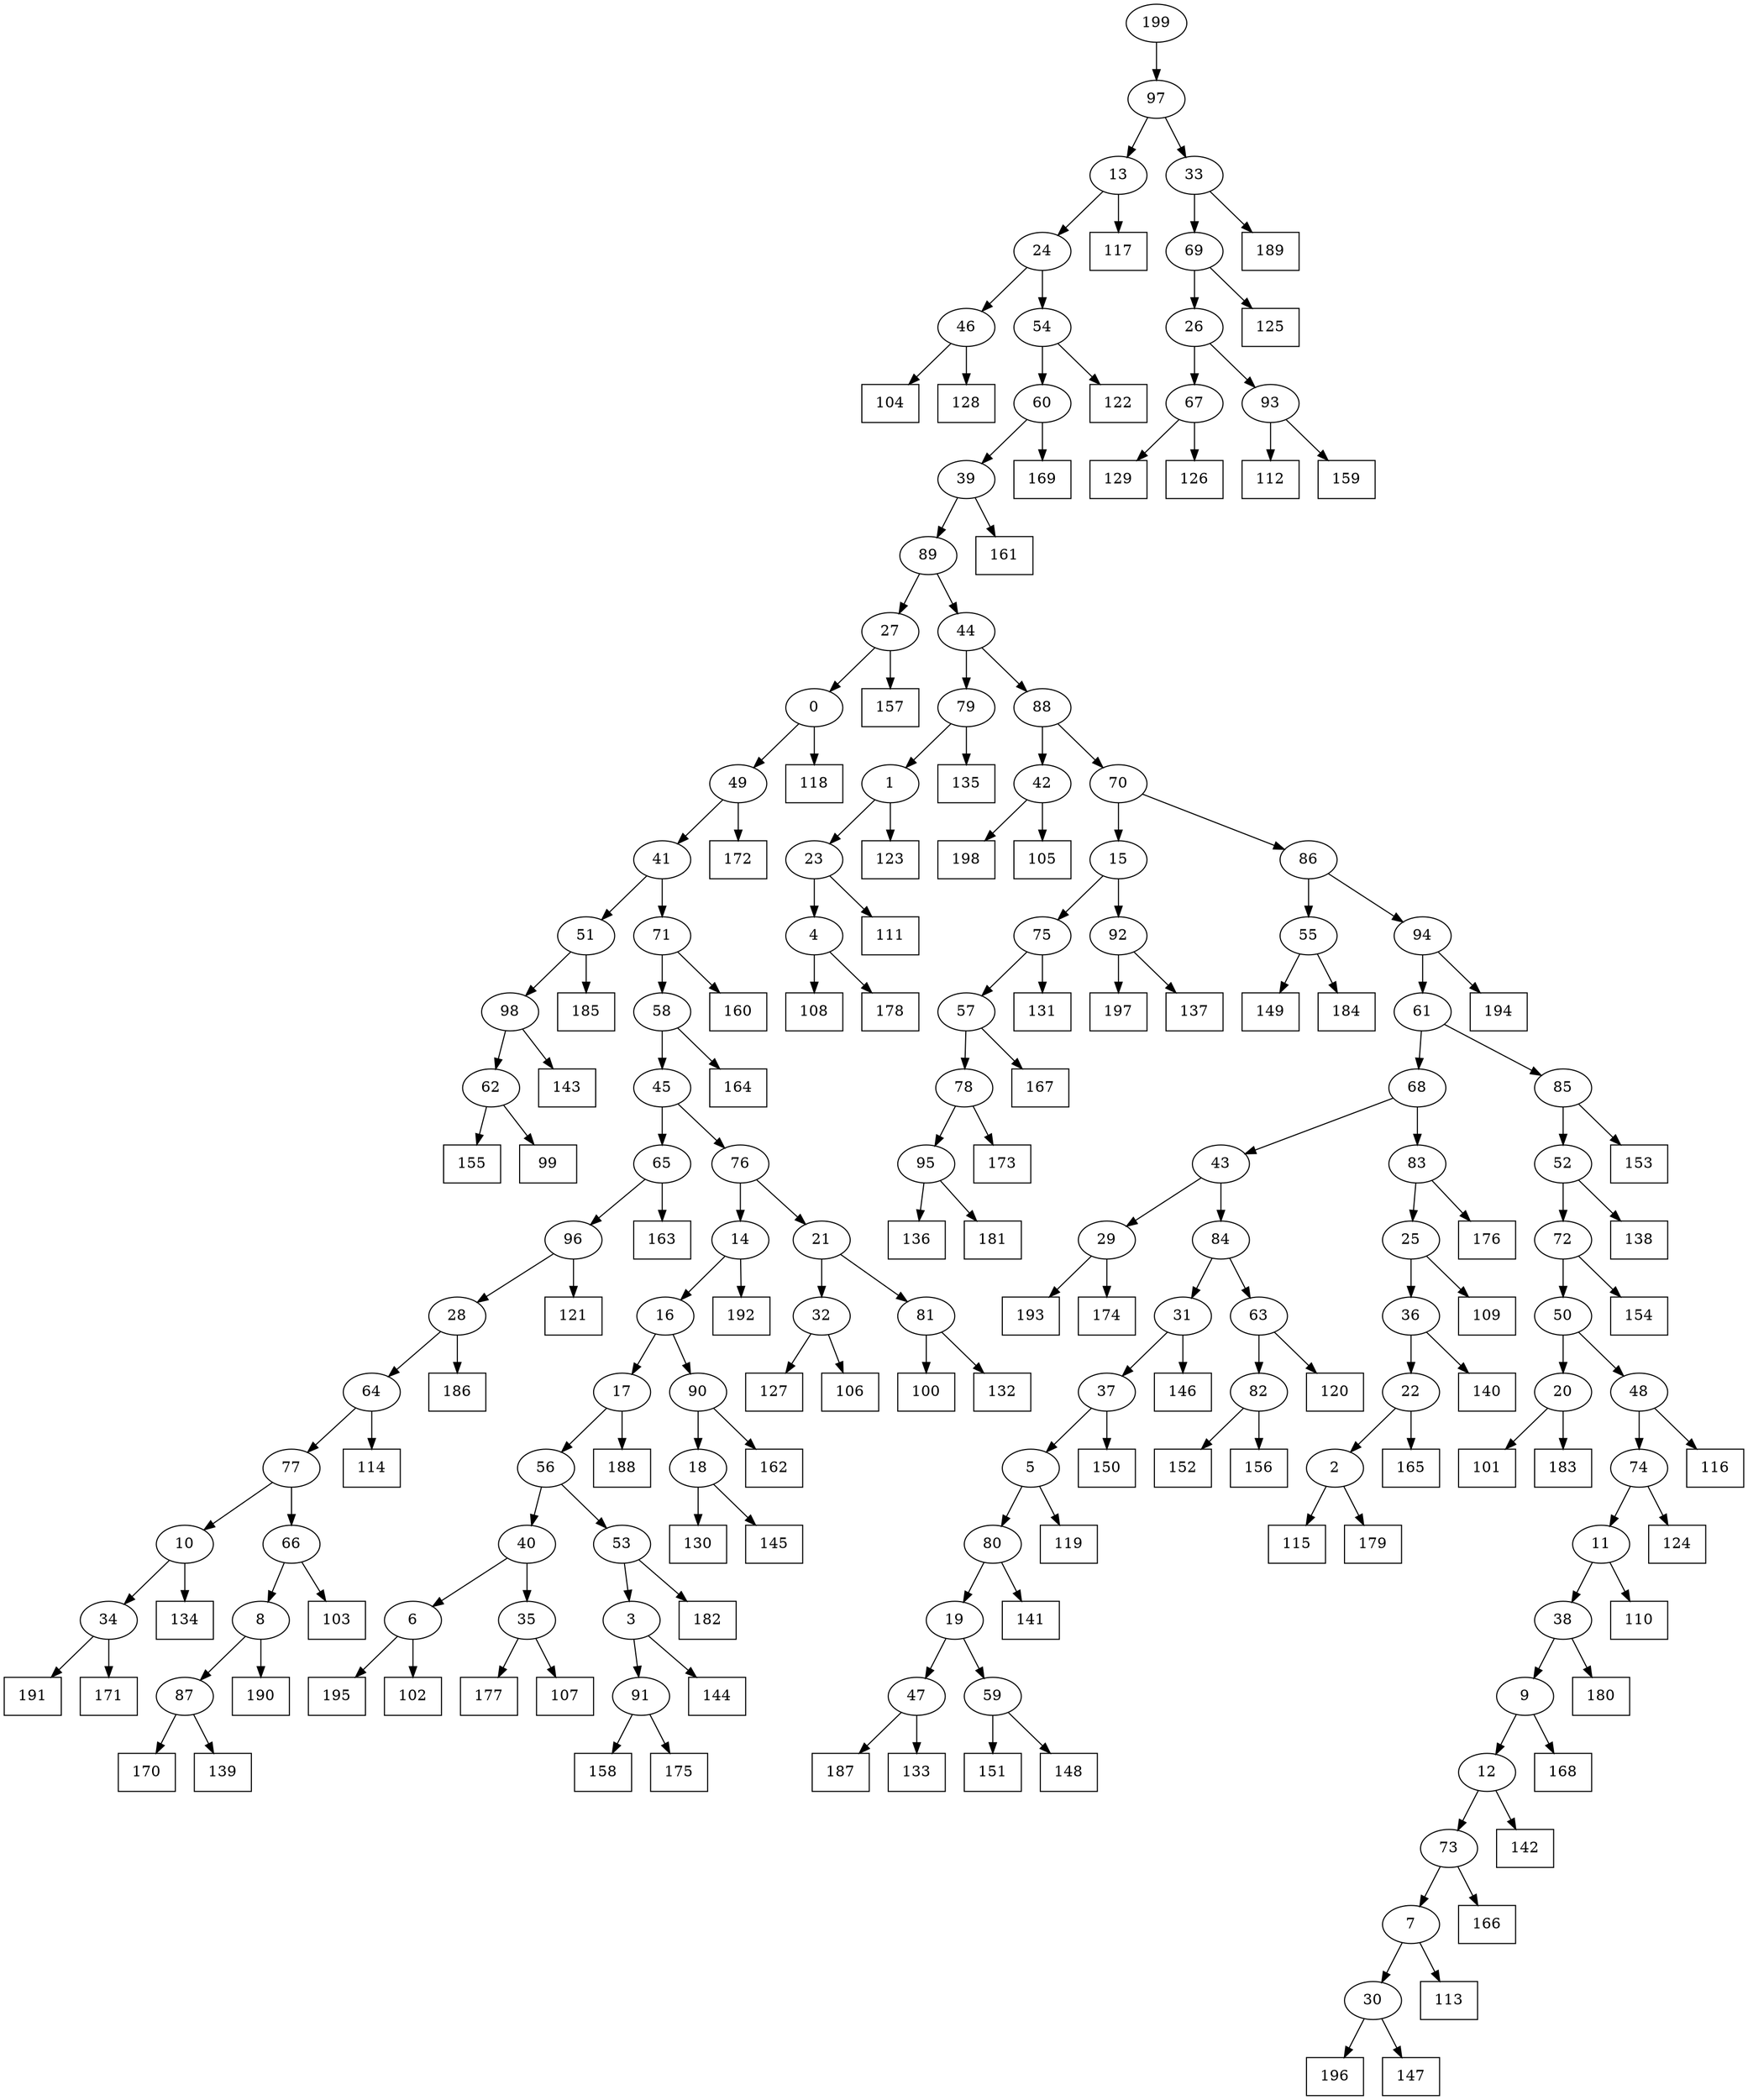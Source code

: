 digraph G {
0[label="0"];
1[label="1"];
2[label="2"];
3[label="3"];
4[label="4"];
5[label="5"];
6[label="6"];
7[label="7"];
8[label="8"];
9[label="9"];
10[label="10"];
11[label="11"];
12[label="12"];
13[label="13"];
14[label="14"];
15[label="15"];
16[label="16"];
17[label="17"];
18[label="18"];
19[label="19"];
20[label="20"];
21[label="21"];
22[label="22"];
23[label="23"];
24[label="24"];
25[label="25"];
26[label="26"];
27[label="27"];
28[label="28"];
29[label="29"];
30[label="30"];
31[label="31"];
32[label="32"];
33[label="33"];
34[label="34"];
35[label="35"];
36[label="36"];
37[label="37"];
38[label="38"];
39[label="39"];
40[label="40"];
41[label="41"];
42[label="42"];
43[label="43"];
44[label="44"];
45[label="45"];
46[label="46"];
47[label="47"];
48[label="48"];
49[label="49"];
50[label="50"];
51[label="51"];
52[label="52"];
53[label="53"];
54[label="54"];
55[label="55"];
56[label="56"];
57[label="57"];
58[label="58"];
59[label="59"];
60[label="60"];
61[label="61"];
62[label="62"];
63[label="63"];
64[label="64"];
65[label="65"];
66[label="66"];
67[label="67"];
68[label="68"];
69[label="69"];
70[label="70"];
71[label="71"];
72[label="72"];
73[label="73"];
74[label="74"];
75[label="75"];
76[label="76"];
77[label="77"];
78[label="78"];
79[label="79"];
80[label="80"];
81[label="81"];
82[label="82"];
83[label="83"];
84[label="84"];
85[label="85"];
86[label="86"];
87[label="87"];
88[label="88"];
89[label="89"];
90[label="90"];
91[label="91"];
92[label="92"];
93[label="93"];
94[label="94"];
95[label="95"];
96[label="96"];
97[label="97"];
98[label="98"];
99[shape=box,label="134"];
100[shape=box,label="109"];
101[shape=box,label="155"];
102[shape=box,label="164"];
103[shape=box,label="161"];
104[shape=box,label="170"];
105[shape=box,label="158"];
106[shape=box,label="149"];
107[shape=box,label="151"];
108[shape=box,label="113"];
109[shape=box,label="195"];
110[shape=box,label="187"];
111[shape=box,label="130"];
112[shape=box,label="191"];
113[shape=box,label="116"];
114[shape=box,label="133"];
115[shape=box,label="172"];
116[shape=box,label="112"];
117[shape=box,label="104"];
118[shape=box,label="160"];
119[shape=box,label="123"];
120[shape=box,label="145"];
121[shape=box,label="159"];
122[shape=box,label="144"];
123[shape=box,label="140"];
124[shape=box,label="154"];
125[shape=box,label="169"];
126[shape=box,label="118"];
127[shape=box,label="168"];
128[shape=box,label="186"];
129[shape=box,label="194"];
130[shape=box,label="162"];
131[shape=box,label="111"];
132[shape=box,label="152"];
133[shape=box,label="153"];
134[shape=box,label="163"];
135[shape=box,label="138"];
136[shape=box,label="120"];
137[shape=box,label="166"];
138[shape=box,label="135"];
139[shape=box,label="176"];
140[shape=box,label="101"];
141[shape=box,label="197"];
142[shape=box,label="121"];
143[shape=box,label="122"];
144[shape=box,label="177"];
145[shape=box,label="131"];
146[shape=box,label="146"];
147[shape=box,label="142"];
148[shape=box,label="129"];
149[shape=box,label="117"];
150[shape=box,label="192"];
151[shape=box,label="173"];
152[shape=box,label="196"];
153[shape=box,label="189"];
154[shape=box,label="108"];
155[shape=box,label="136"];
156[shape=box,label="198"];
157[shape=box,label="141"];
158[shape=box,label="182"];
159[shape=box,label="165"];
160[shape=box,label="99"];
161[shape=box,label="127"];
162[shape=box,label="110"];
163[shape=box,label="100"];
164[shape=box,label="115"];
165[shape=box,label="128"];
166[shape=box,label="126"];
167[shape=box,label="114"];
168[shape=box,label="183"];
169[shape=box,label="107"];
170[shape=box,label="102"];
171[shape=box,label="148"];
172[shape=box,label="119"];
173[shape=box,label="106"];
174[shape=box,label="193"];
175[shape=box,label="156"];
176[shape=box,label="181"];
177[shape=box,label="105"];
178[shape=box,label="180"];
179[shape=box,label="143"];
180[shape=box,label="184"];
181[shape=box,label="174"];
182[shape=box,label="190"];
183[shape=box,label="147"];
184[shape=box,label="132"];
185[shape=box,label="125"];
186[shape=box,label="167"];
187[shape=box,label="139"];
188[shape=box,label="175"];
189[shape=box,label="171"];
190[shape=box,label="137"];
191[shape=box,label="179"];
192[shape=box,label="188"];
193[shape=box,label="178"];
194[shape=box,label="150"];
195[shape=box,label="185"];
196[shape=box,label="103"];
197[shape=box,label="157"];
198[shape=box,label="124"];
199[label="199"];
49->115 ;
34->112 ;
4->154 ;
90->130 ;
39->103 ;
17->192 ;
7->108 ;
65->134 ;
32->173 ;
69->185 ;
57->186 ;
37->5 ;
63->82 ;
95->176 ;
66->196 ;
87->187 ;
53->158 ;
91->188 ;
59->171 ;
93->121 ;
63->136 ;
3->122 ;
64->167 ;
79->1 ;
1->119 ;
2->164 ;
53->3 ;
75->145 ;
71->118 ;
83->139 ;
42->177 ;
20->168 ;
28->64 ;
8->182 ;
92->141 ;
24->46 ;
92->190 ;
6->170 ;
67->148 ;
22->159 ;
89->44 ;
14->16 ;
84->63 ;
31->146 ;
62->160 ;
95->155 ;
30->152 ;
20->140 ;
23->131 ;
21->32 ;
32->161 ;
86->94 ;
28->128 ;
89->27 ;
23->4 ;
85->133 ;
82->175 ;
97->13 ;
29->174 ;
71->58 ;
58->102 ;
93->116 ;
73->137 ;
4->193 ;
0->49 ;
86->55 ;
67->166 ;
5->172 ;
83->25 ;
12->73 ;
10->99 ;
76->14 ;
14->150 ;
59->107 ;
56->40 ;
74->198 ;
70->86 ;
26->67 ;
19->59 ;
72->50 ;
50->20 ;
26->93 ;
44->88 ;
88->70 ;
5->80 ;
33->69 ;
69->26 ;
84->31 ;
24->54 ;
18->120 ;
82->132 ;
1->23 ;
17->56 ;
56->53 ;
33->153 ;
36->123 ;
80->157 ;
9->127 ;
98->62 ;
62->101 ;
51->98 ;
98->179 ;
97->33 ;
3->91 ;
91->105 ;
13->24 ;
46->117 ;
42->156 ;
48->113 ;
58->45 ;
45->65 ;
68->43 ;
43->84 ;
90->18 ;
54->60 ;
199->97 ;
57->78 ;
78->151 ;
47->114 ;
73->7 ;
13->149 ;
88->42 ;
27->197 ;
9->12 ;
12->147 ;
55->106 ;
50->48 ;
40->6 ;
6->109 ;
16->17 ;
60->125 ;
70->15 ;
15->92 ;
54->143 ;
61->68 ;
68->83 ;
80->19 ;
19->47 ;
45->76 ;
76->21 ;
25->36 ;
36->22 ;
94->129 ;
60->39 ;
39->89 ;
52->135 ;
31->37 ;
37->194 ;
66->8 ;
81->163 ;
96->28 ;
7->30 ;
30->183 ;
21->81 ;
65->96 ;
96->142 ;
75->57 ;
43->29 ;
29->181 ;
35->169 ;
38->178 ;
78->95 ;
34->189 ;
25->100 ;
22->2 ;
2->191 ;
77->66 ;
11->38 ;
38->9 ;
41->51 ;
51->195 ;
64->77 ;
55->180 ;
77->10 ;
10->34 ;
11->162 ;
85->52 ;
52->72 ;
72->124 ;
40->35 ;
35->144 ;
46->165 ;
49->41 ;
41->71 ;
81->184 ;
48->74 ;
74->11 ;
18->111 ;
8->87 ;
87->104 ;
15->75 ;
94->61 ;
61->85 ;
16->90 ;
44->79 ;
79->138 ;
47->110 ;
27->0 ;
0->126 ;
}
